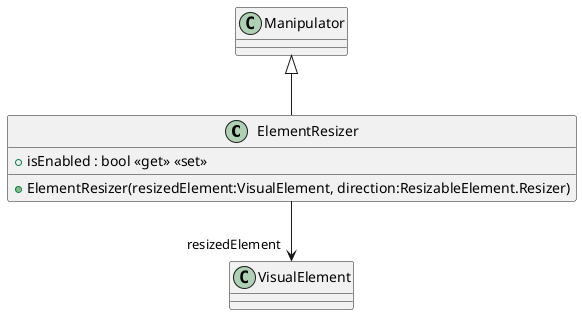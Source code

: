 @startuml
class ElementResizer {
    + isEnabled : bool <<get>> <<set>>
    + ElementResizer(resizedElement:VisualElement, direction:ResizableElement.Resizer)
}
Manipulator <|-- ElementResizer
ElementResizer --> "resizedElement" VisualElement
@enduml
